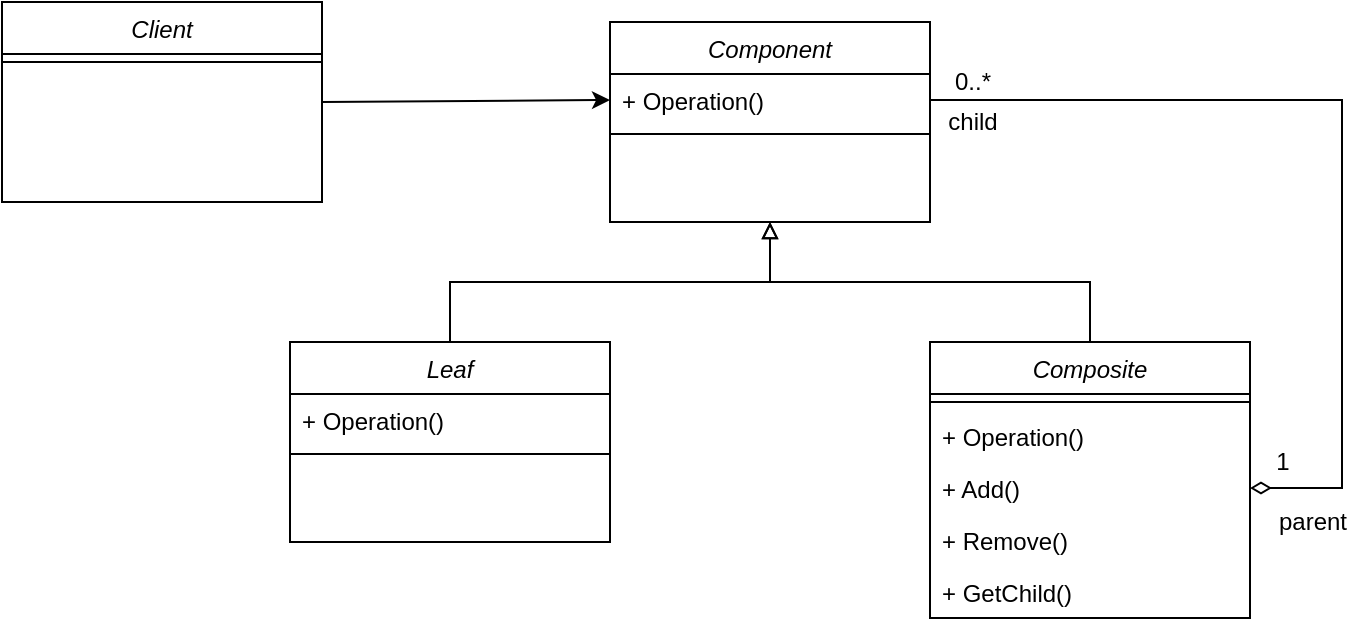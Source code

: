 <mxfile version="13.6.10" type="device"><diagram id="C5RBs43oDa-KdzZeNtuy" name="Page-1"><mxGraphModel dx="1298" dy="834" grid="1" gridSize="10" guides="1" tooltips="1" connect="1" arrows="1" fold="1" page="1" pageScale="1" pageWidth="827" pageHeight="1169" math="0" shadow="0"><root><mxCell id="WIyWlLk6GJQsqaUBKTNV-0"/><mxCell id="WIyWlLk6GJQsqaUBKTNV-1" parent="WIyWlLk6GJQsqaUBKTNV-0"/><mxCell id="DPI3curuxqZLw8g1Yboj-0" value="Component" style="swimlane;fontStyle=2;align=center;verticalAlign=top;childLayout=stackLayout;horizontal=1;startSize=26;horizontalStack=0;resizeParent=1;resizeLast=0;collapsible=1;marginBottom=0;rounded=0;shadow=0;strokeWidth=1;" parent="WIyWlLk6GJQsqaUBKTNV-1" vertex="1"><mxGeometry x="334" y="80" width="160" height="100" as="geometry"><mxRectangle x="230" y="140" width="160" height="26" as="alternateBounds"/></mxGeometry></mxCell><mxCell id="DPI3curuxqZLw8g1Yboj-1" value="+ Operation()" style="text;align=left;verticalAlign=top;spacingLeft=4;spacingRight=4;overflow=hidden;rotatable=0;points=[[0,0.5],[1,0.5]];portConstraint=eastwest;" parent="DPI3curuxqZLw8g1Yboj-0" vertex="1"><mxGeometry y="26" width="160" height="26" as="geometry"/></mxCell><mxCell id="DPI3curuxqZLw8g1Yboj-4" value="" style="line;html=1;strokeWidth=1;align=left;verticalAlign=middle;spacingTop=-1;spacingLeft=3;spacingRight=3;rotatable=0;labelPosition=right;points=[];portConstraint=eastwest;" parent="DPI3curuxqZLw8g1Yboj-0" vertex="1"><mxGeometry y="52" width="160" height="8" as="geometry"/></mxCell><mxCell id="DPI3curuxqZLw8g1Yboj-26" style="edgeStyle=orthogonalEdgeStyle;rounded=0;orthogonalLoop=1;jettySize=auto;html=1;entryX=0.5;entryY=1;entryDx=0;entryDy=0;endArrow=block;endFill=0;" parent="WIyWlLk6GJQsqaUBKTNV-1" source="DPI3curuxqZLw8g1Yboj-16" target="DPI3curuxqZLw8g1Yboj-0" edge="1"><mxGeometry relative="1" as="geometry"/></mxCell><mxCell id="DPI3curuxqZLw8g1Yboj-16" value="Composite" style="swimlane;fontStyle=2;align=center;verticalAlign=top;childLayout=stackLayout;horizontal=1;startSize=26;horizontalStack=0;resizeParent=1;resizeLast=0;collapsible=1;marginBottom=0;rounded=0;shadow=0;strokeWidth=1;" parent="WIyWlLk6GJQsqaUBKTNV-1" vertex="1"><mxGeometry x="494" y="240" width="160" height="138" as="geometry"><mxRectangle x="230" y="140" width="160" height="26" as="alternateBounds"/></mxGeometry></mxCell><mxCell id="DPI3curuxqZLw8g1Yboj-18" value="" style="line;html=1;strokeWidth=1;align=left;verticalAlign=middle;spacingTop=-1;spacingLeft=3;spacingRight=3;rotatable=0;labelPosition=right;points=[];portConstraint=eastwest;" parent="DPI3curuxqZLw8g1Yboj-16" vertex="1"><mxGeometry y="26" width="160" height="8" as="geometry"/></mxCell><mxCell id="DPI3curuxqZLw8g1Yboj-20" value="+ Operation()" style="text;align=left;verticalAlign=top;spacingLeft=4;spacingRight=4;overflow=hidden;rotatable=0;points=[[0,0.5],[1,0.5]];portConstraint=eastwest;" parent="DPI3curuxqZLw8g1Yboj-16" vertex="1"><mxGeometry y="34" width="160" height="26" as="geometry"/></mxCell><mxCell id="DPI3curuxqZLw8g1Yboj-21" value="+ Add()" style="text;align=left;verticalAlign=top;spacingLeft=4;spacingRight=4;overflow=hidden;rotatable=0;points=[[0,0.5],[1,0.5]];portConstraint=eastwest;" parent="DPI3curuxqZLw8g1Yboj-16" vertex="1"><mxGeometry y="60" width="160" height="26" as="geometry"/></mxCell><mxCell id="DPI3curuxqZLw8g1Yboj-22" value="+ Remove()" style="text;align=left;verticalAlign=top;spacingLeft=4;spacingRight=4;overflow=hidden;rotatable=0;points=[[0,0.5],[1,0.5]];portConstraint=eastwest;" parent="DPI3curuxqZLw8g1Yboj-16" vertex="1"><mxGeometry y="86" width="160" height="26" as="geometry"/></mxCell><mxCell id="DPI3curuxqZLw8g1Yboj-23" value="+ GetChild()" style="text;align=left;verticalAlign=top;spacingLeft=4;spacingRight=4;overflow=hidden;rotatable=0;points=[[0,0.5],[1,0.5]];portConstraint=eastwest;" parent="DPI3curuxqZLw8g1Yboj-16" vertex="1"><mxGeometry y="112" width="160" height="26" as="geometry"/></mxCell><mxCell id="DPI3curuxqZLw8g1Yboj-24" style="edgeStyle=orthogonalEdgeStyle;rounded=0;orthogonalLoop=1;jettySize=auto;html=1;entryX=0.5;entryY=1;entryDx=0;entryDy=0;endArrow=block;endFill=0;" parent="WIyWlLk6GJQsqaUBKTNV-1" source="DPI3curuxqZLw8g1Yboj-12" target="DPI3curuxqZLw8g1Yboj-0" edge="1"><mxGeometry relative="1" as="geometry"/></mxCell><mxCell id="DPI3curuxqZLw8g1Yboj-12" value="Leaf" style="swimlane;fontStyle=2;align=center;verticalAlign=top;childLayout=stackLayout;horizontal=1;startSize=26;horizontalStack=0;resizeParent=1;resizeLast=0;collapsible=1;marginBottom=0;rounded=0;shadow=0;strokeWidth=1;" parent="WIyWlLk6GJQsqaUBKTNV-1" vertex="1"><mxGeometry x="174" y="240" width="160" height="100" as="geometry"><mxRectangle x="230" y="140" width="160" height="26" as="alternateBounds"/></mxGeometry></mxCell><mxCell id="DPI3curuxqZLw8g1Yboj-13" value="+ Operation()" style="text;align=left;verticalAlign=top;spacingLeft=4;spacingRight=4;overflow=hidden;rotatable=0;points=[[0,0.5],[1,0.5]];portConstraint=eastwest;" parent="DPI3curuxqZLw8g1Yboj-12" vertex="1"><mxGeometry y="26" width="160" height="26" as="geometry"/></mxCell><mxCell id="DPI3curuxqZLw8g1Yboj-14" value="" style="line;html=1;strokeWidth=1;align=left;verticalAlign=middle;spacingTop=-1;spacingLeft=3;spacingRight=3;rotatable=0;labelPosition=right;points=[];portConstraint=eastwest;" parent="DPI3curuxqZLw8g1Yboj-12" vertex="1"><mxGeometry y="52" width="160" height="8" as="geometry"/></mxCell><mxCell id="DPI3curuxqZLw8g1Yboj-27" style="edgeStyle=orthogonalEdgeStyle;rounded=0;orthogonalLoop=1;jettySize=auto;html=1;entryX=1;entryY=0.5;entryDx=0;entryDy=0;endArrow=diamondThin;endFill=0;strokeWidth=1;endSize=8;startSize=8;" parent="WIyWlLk6GJQsqaUBKTNV-1" source="DPI3curuxqZLw8g1Yboj-1" target="DPI3curuxqZLw8g1Yboj-21" edge="1"><mxGeometry relative="1" as="geometry"><Array as="points"><mxPoint x="700" y="119"/><mxPoint x="700" y="313"/></Array></mxGeometry></mxCell><mxCell id="DPI3curuxqZLw8g1Yboj-28" value="1" style="text;html=1;align=center;verticalAlign=middle;resizable=0;points=[];autosize=1;" parent="WIyWlLk6GJQsqaUBKTNV-1" vertex="1"><mxGeometry x="660" y="290" width="20" height="20" as="geometry"/></mxCell><mxCell id="DPI3curuxqZLw8g1Yboj-29" value="0..*" style="text;html=1;align=center;verticalAlign=middle;resizable=0;points=[];autosize=1;" parent="WIyWlLk6GJQsqaUBKTNV-1" vertex="1"><mxGeometry x="500" y="100" width="30" height="20" as="geometry"/></mxCell><mxCell id="DPI3curuxqZLw8g1Yboj-30" value="parent" style="text;html=1;align=center;verticalAlign=middle;resizable=0;points=[];autosize=1;" parent="WIyWlLk6GJQsqaUBKTNV-1" vertex="1"><mxGeometry x="660" y="320" width="50" height="20" as="geometry"/></mxCell><mxCell id="DPI3curuxqZLw8g1Yboj-31" value="child" style="text;html=1;align=center;verticalAlign=middle;resizable=0;points=[];autosize=1;" parent="WIyWlLk6GJQsqaUBKTNV-1" vertex="1"><mxGeometry x="495" y="120" width="40" height="20" as="geometry"/></mxCell><mxCell id="DPI3curuxqZLw8g1Yboj-6" value="Client" style="swimlane;fontStyle=2;align=center;verticalAlign=top;childLayout=stackLayout;horizontal=1;startSize=26;horizontalStack=0;resizeParent=1;resizeLast=0;collapsible=1;marginBottom=0;rounded=0;shadow=0;strokeWidth=1;" parent="WIyWlLk6GJQsqaUBKTNV-1" vertex="1"><mxGeometry x="30" y="70" width="160" height="100" as="geometry"><mxRectangle x="230" y="140" width="160" height="26" as="alternateBounds"/></mxGeometry></mxCell><mxCell id="DPI3curuxqZLw8g1Yboj-10" value="" style="line;html=1;strokeWidth=1;align=left;verticalAlign=middle;spacingTop=-1;spacingLeft=3;spacingRight=3;rotatable=0;labelPosition=right;points=[];portConstraint=eastwest;" parent="DPI3curuxqZLw8g1Yboj-6" vertex="1"><mxGeometry y="26" width="160" height="8" as="geometry"/></mxCell><mxCell id="DPI3curuxqZLw8g1Yboj-35" value="" style="endArrow=classic;html=1;strokeWidth=1;exitX=1;exitY=0.5;exitDx=0;exitDy=0;entryX=0;entryY=0.5;entryDx=0;entryDy=0;" parent="WIyWlLk6GJQsqaUBKTNV-1" source="DPI3curuxqZLw8g1Yboj-6" target="DPI3curuxqZLw8g1Yboj-1" edge="1"><mxGeometry width="50" height="50" relative="1" as="geometry"><mxPoint x="190" y="170" as="sourcePoint"/><mxPoint x="240" y="120" as="targetPoint"/></mxGeometry></mxCell></root></mxGraphModel></diagram></mxfile>